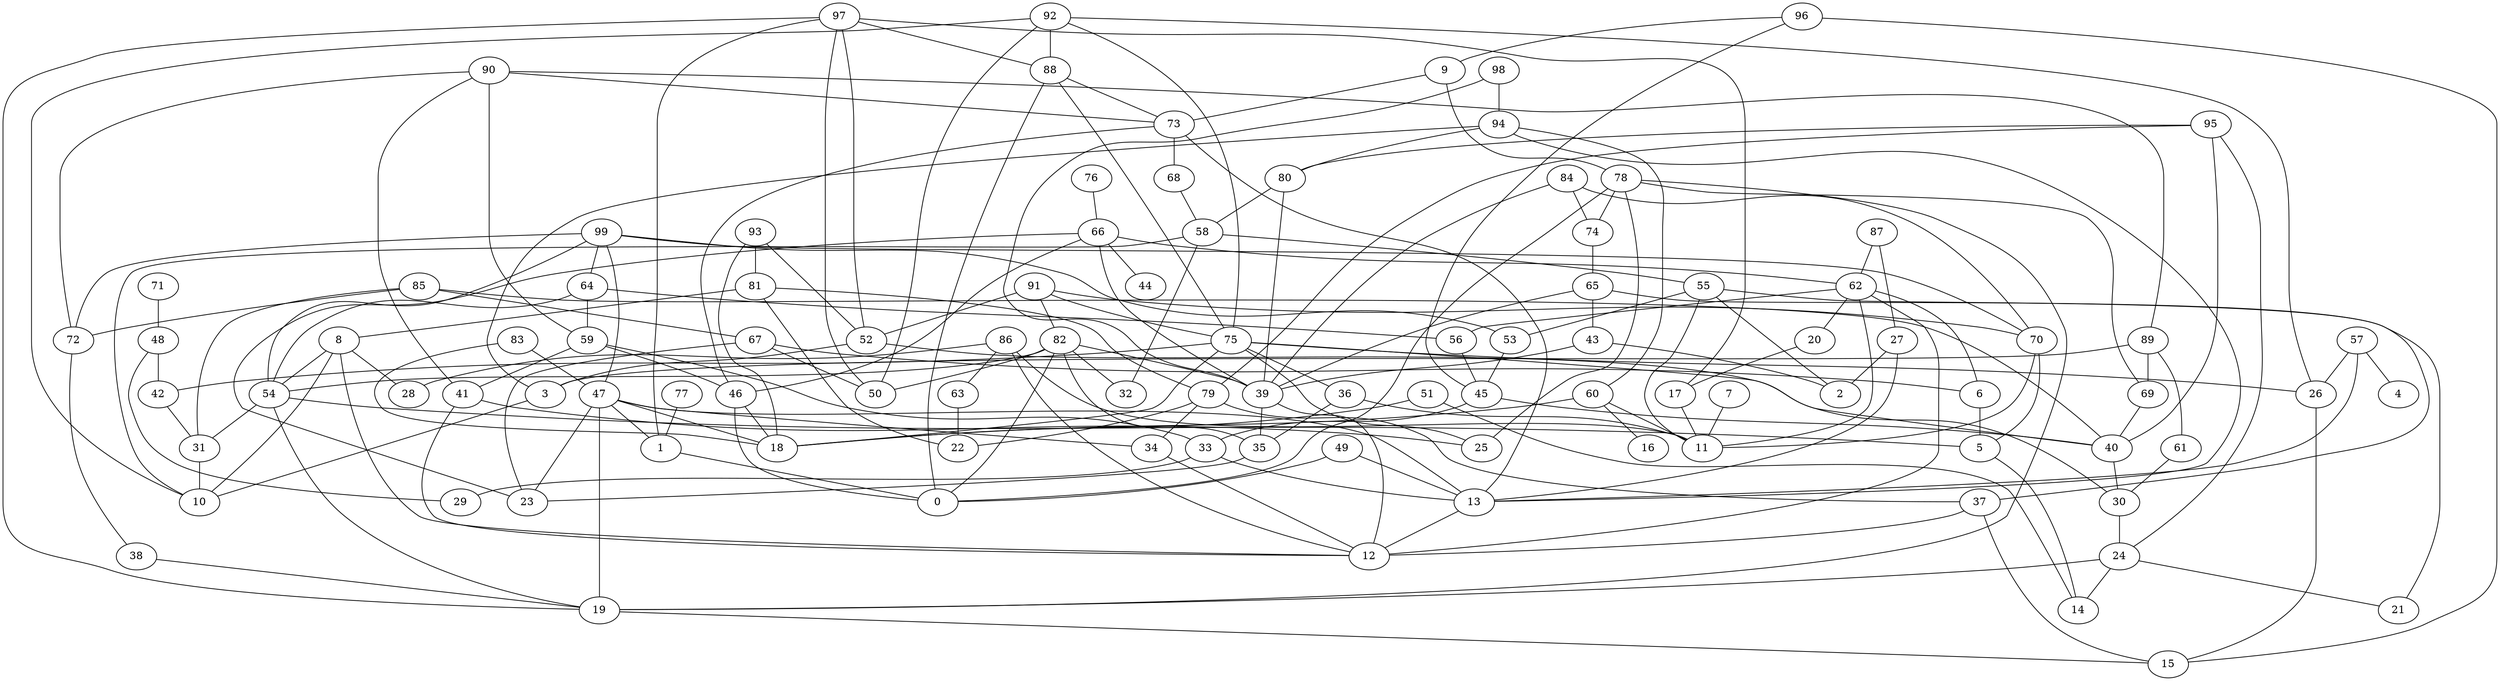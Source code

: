 digraph GG_graph {

subgraph G_graph {
edge [color = black]
"54" -> "31" [dir = none]
"91" -> "70" [dir = none]
"64" -> "59" [dir = none]
"98" -> "94" [dir = none]
"87" -> "62" [dir = none]
"77" -> "1" [dir = none]
"92" -> "50" [dir = none]
"24" -> "19" [dir = none]
"49" -> "13" [dir = none]
"93" -> "81" [dir = none]
"61" -> "30" [dir = none]
"82" -> "0" [dir = none]
"53" -> "45" [dir = none]
"26" -> "15" [dir = none]
"41" -> "12" [dir = none]
"51" -> "14" [dir = none]
"51" -> "18" [dir = none]
"76" -> "66" [dir = none]
"1" -> "0" [dir = none]
"78" -> "25" [dir = none]
"78" -> "19" [dir = none]
"36" -> "35" [dir = none]
"9" -> "73" [dir = none]
"9" -> "78" [dir = none]
"7" -> "11" [dir = none]
"65" -> "21" [dir = none]
"65" -> "39" [dir = none]
"72" -> "38" [dir = none]
"75" -> "26" [dir = none]
"75" -> "42" [dir = none]
"75" -> "18" [dir = none]
"75" -> "30" [dir = none]
"73" -> "68" [dir = none]
"73" -> "13" [dir = none]
"90" -> "72" [dir = none]
"90" -> "89" [dir = none]
"90" -> "59" [dir = none]
"90" -> "73" [dir = none]
"39" -> "35" [dir = none]
"39" -> "12" [dir = none]
"48" -> "29" [dir = none]
"80" -> "58" [dir = none]
"80" -> "39" [dir = none]
"27" -> "13" [dir = none]
"83" -> "18" [dir = none]
"88" -> "75" [dir = none]
"88" -> "73" [dir = none]
"33" -> "29" [dir = none]
"33" -> "13" [dir = none]
"13" -> "12" [dir = none]
"99" -> "70" [dir = none]
"99" -> "47" [dir = none]
"94" -> "80" [dir = none]
"97" -> "17" [dir = none]
"97" -> "52" [dir = none]
"97" -> "88" [dir = none]
"62" -> "56" [dir = none]
"62" -> "6" [dir = none]
"3" -> "10" [dir = none]
"55" -> "2" [dir = none]
"55" -> "11" [dir = none]
"45" -> "40" [dir = none]
"45" -> "33" [dir = none]
"57" -> "4" [dir = none]
"57" -> "13" [dir = none]
"20" -> "17" [dir = none]
"86" -> "28" [dir = none]
"86" -> "11" [dir = none]
"71" -> "48" [dir = none]
"37" -> "15" [dir = none]
"46" -> "18" [dir = none]
"96" -> "15" [dir = none]
"47" -> "34" [dir = none]
"47" -> "1" [dir = none]
"47" -> "13" [dir = none]
"43" -> "39" [dir = none]
"63" -> "22" [dir = none]
"8" -> "10" [dir = none]
"8" -> "12" [dir = none]
"58" -> "32" [dir = none]
"84" -> "74" [dir = none]
"84" -> "70" [dir = none]
"85" -> "31" [dir = none]
"85" -> "67" [dir = none]
"85" -> "40" [dir = none]
"60" -> "16" [dir = none]
"60" -> "18" [dir = none]
"70" -> "5" [dir = none]
"70" -> "11" [dir = none]
"66" -> "23" [dir = none]
"66" -> "44" [dir = none]
"66" -> "46" [dir = none]
"69" -> "40" [dir = none]
"81" -> "22" [dir = none]
"81" -> "8" [dir = none]
"95" -> "79" [dir = none]
"95" -> "40" [dir = none]
"67" -> "50" [dir = none]
"67" -> "6" [dir = none]
"79" -> "22" [dir = none]
"73" -> "46" [dir = none]
"59" -> "33" [dir = none]
"42" -> "31" [dir = none]
"78" -> "0" [dir = none]
"59" -> "41" [dir = none]
"65" -> "43" [dir = none]
"54" -> "5" [dir = none]
"74" -> "65" [dir = none]
"52" -> "3" [dir = none]
"92" -> "75" [dir = none]
"89" -> "69" [dir = none]
"88" -> "0" [dir = none]
"38" -> "19" [dir = none]
"93" -> "52" [dir = none]
"58" -> "10" [dir = none]
"64" -> "56" [dir = none]
"35" -> "23" [dir = none]
"97" -> "19" [dir = none]
"81" -> "79" [dir = none]
"87" -> "27" [dir = none]
"96" -> "9" [dir = none]
"31" -> "10" [dir = none]
"47" -> "19" [dir = none]
"49" -> "0" [dir = none]
"82" -> "35" [dir = none]
"85" -> "72" [dir = none]
"99" -> "53" [dir = none]
"60" -> "11" [dir = none]
"40" -> "30" [dir = none]
"68" -> "58" [dir = none]
"66" -> "39" [dir = none]
"94" -> "3" [dir = none]
"86" -> "12" [dir = none]
"8" -> "28" [dir = none]
"54" -> "19" [dir = none]
"52" -> "40" [dir = none]
"91" -> "52" [dir = none]
"75" -> "36" [dir = none]
"24" -> "14" [dir = none]
"86" -> "63" [dir = none]
"82" -> "32" [dir = none]
"78" -> "74" [dir = none]
"48" -> "42" [dir = none]
"91" -> "75" [dir = none]
"57" -> "26" [dir = none]
"64" -> "54" [dir = none]
"62" -> "11" [dir = none]
"36" -> "11" [dir = none]
"6" -> "5" [dir = none]
"43" -> "2" [dir = none]
"89" -> "61" [dir = none]
"95" -> "80" [dir = none]
"98" -> "39" [dir = none]
"58" -> "55" [dir = none]
"27" -> "2" [dir = none]
"55" -> "37" [dir = none]
"92" -> "10" [dir = none]
"82" -> "54" [dir = none]
"66" -> "62" [dir = none]
"34" -> "12" [dir = none]
"89" -> "3" [dir = none]
"97" -> "50" [dir = none]
"19" -> "15" [dir = none]
"99" -> "54" [dir = none]
"97" -> "1" [dir = none]
"62" -> "20" [dir = none]
"24" -> "21" [dir = none]
"41" -> "25" [dir = none]
"78" -> "69" [dir = none]
"82" -> "50" [dir = none]
"84" -> "39" [dir = none]
"56" -> "45" [dir = none]
"92" -> "88" [dir = none]
"90" -> "41" [dir = none]
"94" -> "13" [dir = none]
"94" -> "60" [dir = none]
"59" -> "46" [dir = none]
"99" -> "64" [dir = none]
"5" -> "14" [dir = none]
"75" -> "25" [dir = none]
"82" -> "39" [dir = none]
"93" -> "18" [dir = none]
"62" -> "12" [dir = none]
"47" -> "18" [dir = none]
"30" -> "24" [dir = none]
"79" -> "34" [dir = none]
"46" -> "0" [dir = none]
"79" -> "37" [dir = none]
"99" -> "72" [dir = none]
"92" -> "26" [dir = none]
"37" -> "12" [dir = none]
"17" -> "11" [dir = none]
"67" -> "23" [dir = none]
"55" -> "53" [dir = none]
"83" -> "47" [dir = none]
"47" -> "23" [dir = none]
"95" -> "24" [dir = none]
"96" -> "45" [dir = none]
"8" -> "54" [dir = none]
"91" -> "82" [dir = none]
}

}
